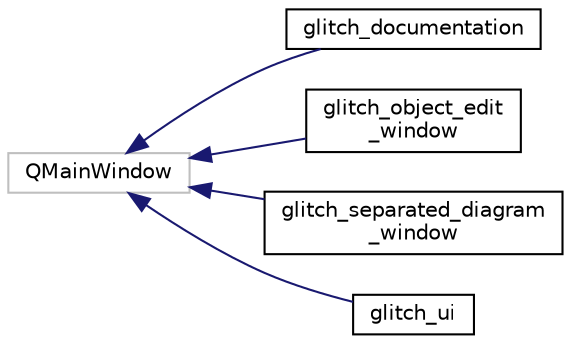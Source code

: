 digraph "Graphical Class Hierarchy"
{
 // LATEX_PDF_SIZE
  edge [fontname="Helvetica",fontsize="10",labelfontname="Helvetica",labelfontsize="10"];
  node [fontname="Helvetica",fontsize="10",shape=record];
  rankdir="LR";
  Node24 [label="QMainWindow",height=0.2,width=0.4,color="grey75", fillcolor="white", style="filled",tooltip=" "];
  Node24 -> Node0 [dir="back",color="midnightblue",fontsize="10",style="solid",fontname="Helvetica"];
  Node0 [label="glitch_documentation",height=0.2,width=0.4,color="black", fillcolor="white", style="filled",URL="$classglitch__documentation.html",tooltip=" "];
  Node24 -> Node26 [dir="back",color="midnightblue",fontsize="10",style="solid",fontname="Helvetica"];
  Node26 [label="glitch_object_edit\l_window",height=0.2,width=0.4,color="black", fillcolor="white", style="filled",URL="$classglitch__object__edit__window.html",tooltip=" "];
  Node24 -> Node27 [dir="back",color="midnightblue",fontsize="10",style="solid",fontname="Helvetica"];
  Node27 [label="glitch_separated_diagram\l_window",height=0.2,width=0.4,color="black", fillcolor="white", style="filled",URL="$classglitch__separated__diagram__window.html",tooltip=" "];
  Node24 -> Node28 [dir="back",color="midnightblue",fontsize="10",style="solid",fontname="Helvetica"];
  Node28 [label="glitch_ui",height=0.2,width=0.4,color="black", fillcolor="white", style="filled",URL="$classglitch__ui.html",tooltip=" "];
}
